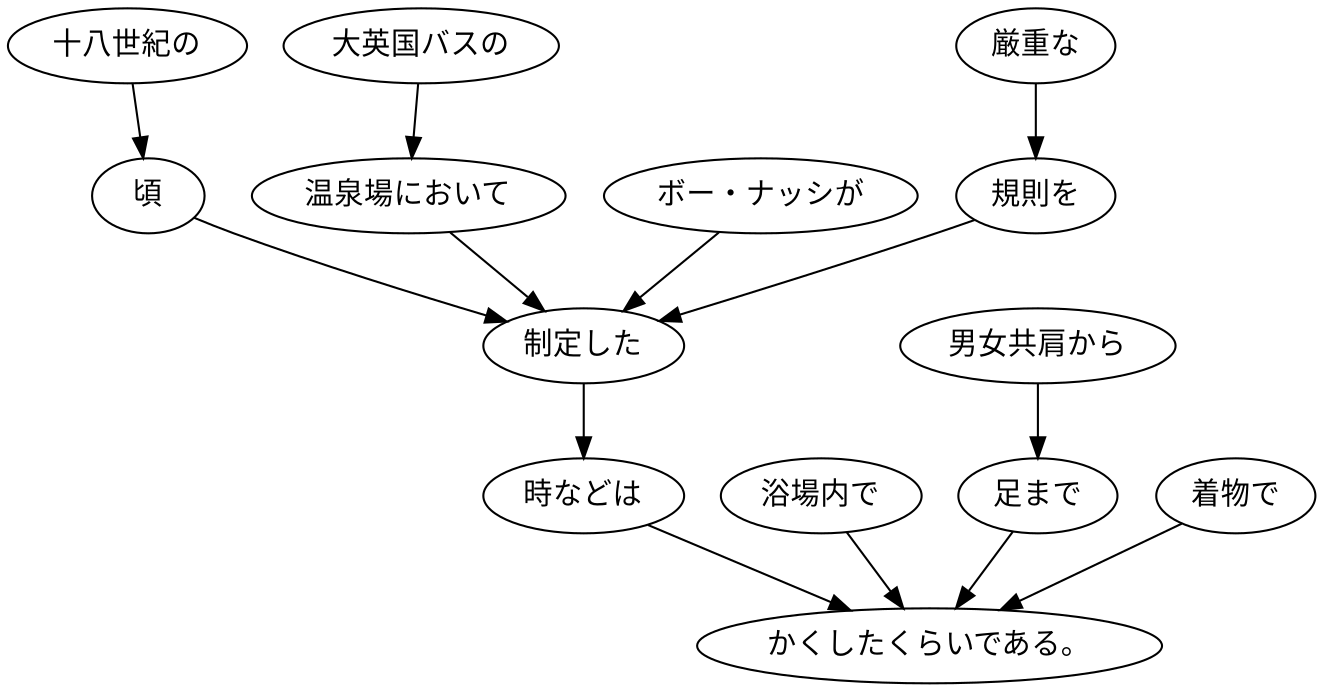 digraph graph4254 {
	node0 [label="十八世紀の"];
	node1 [label="頃"];
	node2 [label="大英国バスの"];
	node3 [label="温泉場において"];
	node4 [label="ボー・ナッシが"];
	node5 [label="厳重な"];
	node6 [label="規則を"];
	node7 [label="制定した"];
	node8 [label="時などは"];
	node9 [label="浴場内で"];
	node10 [label="男女共肩から"];
	node11 [label="足まで"];
	node12 [label="着物で"];
	node13 [label="かくしたくらいである。"];
	node0 -> node1;
	node1 -> node7;
	node2 -> node3;
	node3 -> node7;
	node4 -> node7;
	node5 -> node6;
	node6 -> node7;
	node7 -> node8;
	node8 -> node13;
	node9 -> node13;
	node10 -> node11;
	node11 -> node13;
	node12 -> node13;
}

